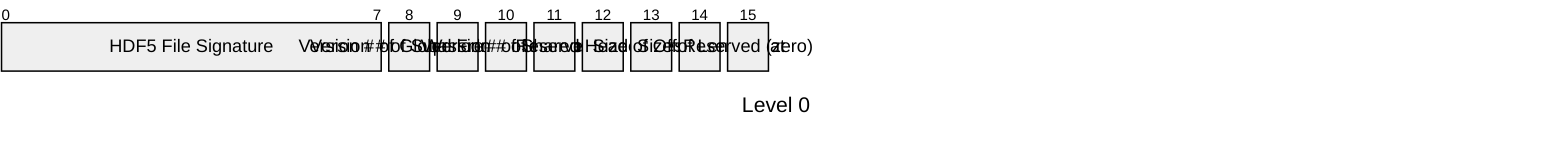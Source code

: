 packet-beta
    title Level 0
        0-7: "HDF5 File Signature"
        8: "Version # of Super Block"
        9: "Version # of Global Free-space Storage"
        10: "Version # of Group"
        11: "Reserved"
        12: "Version # of Shared Header Message Format"
        13: "Size of Offsets"
        14: "Size of Lengths"
        15: "Reserved (zero)"